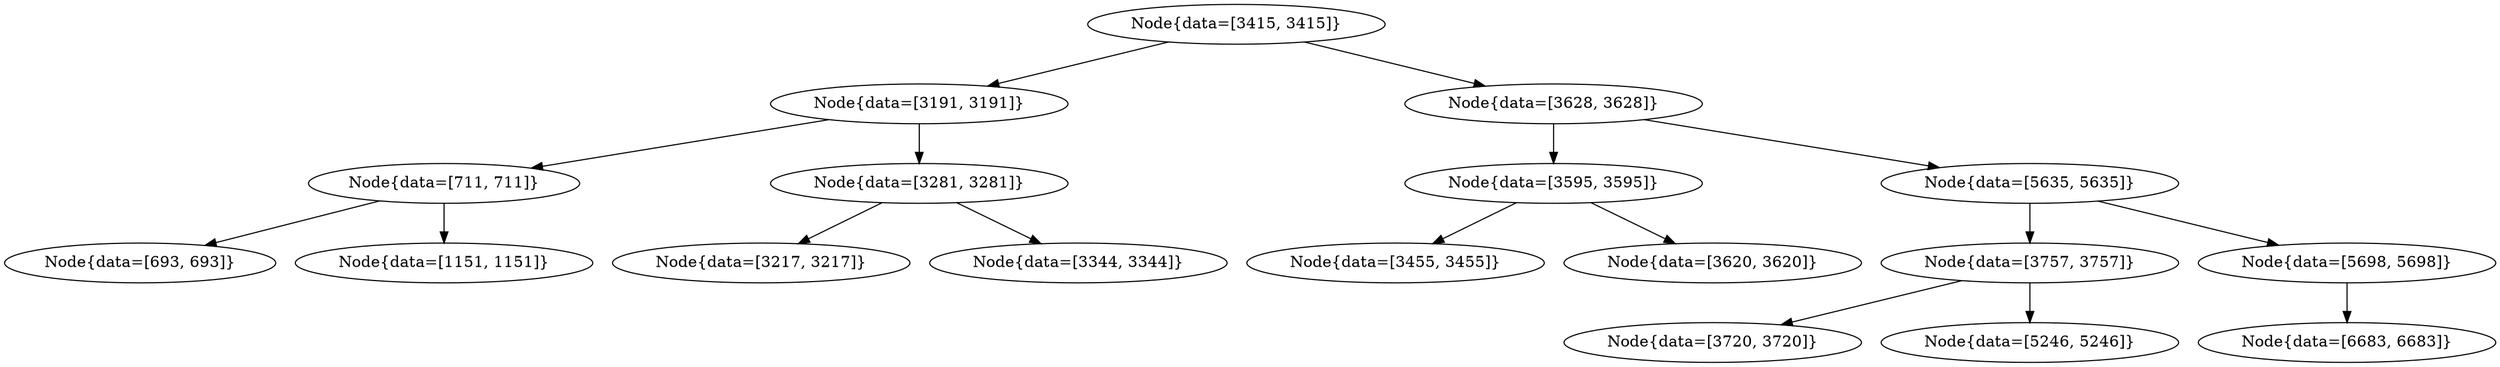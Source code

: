 digraph G{
515550638 [label="Node{data=[3415, 3415]}"]
515550638 -> 1620984820
1620984820 [label="Node{data=[3191, 3191]}"]
1620984820 -> 183227821
183227821 [label="Node{data=[711, 711]}"]
183227821 -> 1799803731
1799803731 [label="Node{data=[693, 693]}"]
183227821 -> 542819400
542819400 [label="Node{data=[1151, 1151]}"]
1620984820 -> 852075092
852075092 [label="Node{data=[3281, 3281]}"]
852075092 -> 1717264157
1717264157 [label="Node{data=[3217, 3217]}"]
852075092 -> 995808462
995808462 [label="Node{data=[3344, 3344]}"]
515550638 -> 1305751401
1305751401 [label="Node{data=[3628, 3628]}"]
1305751401 -> 846262149
846262149 [label="Node{data=[3595, 3595]}"]
846262149 -> 250604897
250604897 [label="Node{data=[3455, 3455]}"]
846262149 -> 1677632726
1677632726 [label="Node{data=[3620, 3620]}"]
1305751401 -> 255680679
255680679 [label="Node{data=[5635, 5635]}"]
255680679 -> 973384194
973384194 [label="Node{data=[3757, 3757]}"]
973384194 -> 1265749190
1265749190 [label="Node{data=[3720, 3720]}"]
973384194 -> 1564416362
1564416362 [label="Node{data=[5246, 5246]}"]
255680679 -> 971207218
971207218 [label="Node{data=[5698, 5698]}"]
971207218 -> 648580022
648580022 [label="Node{data=[6683, 6683]}"]
}
